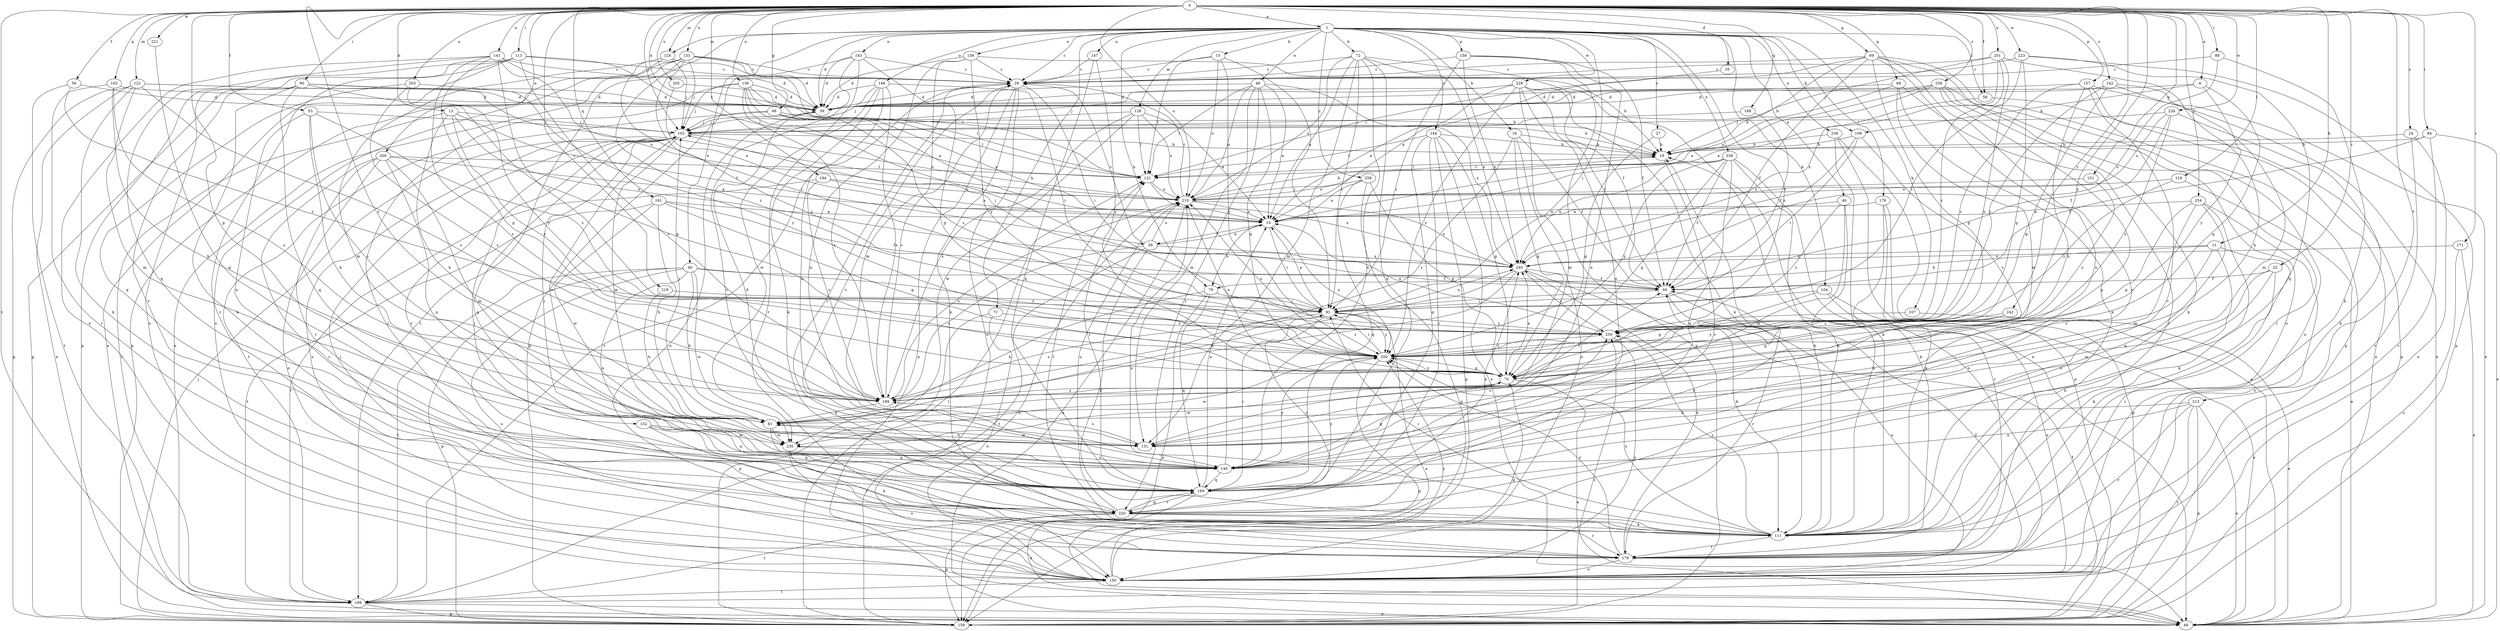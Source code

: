 strict digraph  {
0;
1;
6;
10;
11;
13;
15;
16;
19;
22;
24;
27;
29;
35;
39;
40;
46;
48;
49;
53;
56;
58;
59;
60;
66;
68;
69;
70;
71;
72;
79;
81;
84;
88;
90;
91;
102;
104;
107;
109;
111;
113;
119;
121;
122;
124;
128;
131;
133;
136;
138;
140;
141;
142;
143;
144;
147;
148;
150;
151;
152;
157;
158;
159;
161;
163;
168;
169;
171;
176;
179;
189;
194;
199;
200;
201;
203;
205;
210;
213;
219;
220;
221;
223;
226;
228;
230;
238;
239;
240;
242;
250;
254;
256;
258;
259;
0 -> 1  [label=a];
0 -> 6  [label=a];
0 -> 11  [label=b];
0 -> 13  [label=b];
0 -> 22  [label=c];
0 -> 24  [label=c];
0 -> 35  [label=d];
0 -> 39  [label=d];
0 -> 53  [label=f];
0 -> 56  [label=f];
0 -> 58  [label=f];
0 -> 66  [label=g];
0 -> 68  [label=g];
0 -> 69  [label=g];
0 -> 84  [label=i];
0 -> 88  [label=i];
0 -> 90  [label=i];
0 -> 102  [label=j];
0 -> 113  [label=l];
0 -> 119  [label=l];
0 -> 122  [label=m];
0 -> 124  [label=m];
0 -> 133  [label=n];
0 -> 136  [label=n];
0 -> 141  [label=o];
0 -> 142  [label=o];
0 -> 151  [label=p];
0 -> 152  [label=p];
0 -> 157  [label=p];
0 -> 161  [label=q];
0 -> 163  [label=q];
0 -> 168  [label=q];
0 -> 171  [label=r];
0 -> 189  [label=s];
0 -> 194  [label=t];
0 -> 199  [label=t];
0 -> 200  [label=u];
0 -> 201  [label=u];
0 -> 203  [label=u];
0 -> 205  [label=u];
0 -> 210  [label=u];
0 -> 213  [label=v];
0 -> 219  [label=v];
0 -> 221  [label=w];
0 -> 223  [label=w];
0 -> 226  [label=w];
0 -> 242  [label=y];
0 -> 250  [label=y];
0 -> 254  [label=z];
0 -> 256  [label=z];
1 -> 15  [label=b];
1 -> 16  [label=b];
1 -> 27  [label=c];
1 -> 29  [label=c];
1 -> 39  [label=d];
1 -> 40  [label=e];
1 -> 46  [label=e];
1 -> 48  [label=e];
1 -> 58  [label=f];
1 -> 71  [label=h];
1 -> 72  [label=h];
1 -> 79  [label=h];
1 -> 91  [label=i];
1 -> 104  [label=k];
1 -> 107  [label=k];
1 -> 109  [label=k];
1 -> 124  [label=m];
1 -> 128  [label=m];
1 -> 138  [label=n];
1 -> 143  [label=o];
1 -> 144  [label=o];
1 -> 147  [label=o];
1 -> 148  [label=o];
1 -> 158  [label=p];
1 -> 176  [label=r];
1 -> 199  [label=t];
1 -> 228  [label=w];
1 -> 238  [label=x];
1 -> 239  [label=x];
1 -> 258  [label=z];
1 -> 259  [label=z];
6 -> 39  [label=d];
6 -> 70  [label=g];
6 -> 109  [label=k];
6 -> 250  [label=y];
10 -> 59  [label=f];
10 -> 79  [label=h];
10 -> 91  [label=i];
10 -> 250  [label=y];
11 -> 79  [label=h];
11 -> 111  [label=k];
11 -> 179  [label=r];
11 -> 189  [label=s];
11 -> 240  [label=x];
13 -> 59  [label=f];
13 -> 81  [label=h];
13 -> 102  [label=j];
13 -> 199  [label=t];
13 -> 240  [label=x];
13 -> 250  [label=y];
15 -> 29  [label=c];
15 -> 91  [label=i];
15 -> 121  [label=l];
15 -> 210  [label=u];
15 -> 250  [label=y];
16 -> 19  [label=b];
16 -> 60  [label=f];
16 -> 70  [label=g];
16 -> 150  [label=o];
16 -> 189  [label=s];
19 -> 121  [label=l];
19 -> 220  [label=v];
22 -> 60  [label=f];
22 -> 111  [label=k];
22 -> 131  [label=m];
22 -> 140  [label=n];
24 -> 19  [label=b];
24 -> 150  [label=o];
24 -> 179  [label=r];
27 -> 19  [label=b];
27 -> 70  [label=g];
29 -> 39  [label=d];
29 -> 49  [label=e];
29 -> 91  [label=i];
29 -> 111  [label=k];
29 -> 150  [label=o];
29 -> 199  [label=t];
35 -> 10  [label=a];
39 -> 102  [label=j];
39 -> 150  [label=o];
40 -> 60  [label=f];
40 -> 81  [label=h];
40 -> 140  [label=n];
40 -> 150  [label=o];
40 -> 159  [label=p];
40 -> 199  [label=t];
40 -> 230  [label=w];
40 -> 259  [label=z];
46 -> 10  [label=a];
46 -> 111  [label=k];
46 -> 131  [label=m];
46 -> 259  [label=z];
48 -> 10  [label=a];
48 -> 39  [label=d];
48 -> 70  [label=g];
48 -> 121  [label=l];
48 -> 131  [label=m];
48 -> 210  [label=u];
48 -> 220  [label=v];
48 -> 240  [label=x];
53 -> 81  [label=h];
53 -> 102  [label=j];
53 -> 140  [label=n];
53 -> 189  [label=s];
53 -> 259  [label=z];
56 -> 39  [label=d];
56 -> 199  [label=t];
56 -> 259  [label=z];
58 -> 10  [label=a];
58 -> 49  [label=e];
59 -> 10  [label=a];
59 -> 29  [label=c];
59 -> 111  [label=k];
59 -> 189  [label=s];
59 -> 199  [label=t];
59 -> 210  [label=u];
59 -> 240  [label=x];
60 -> 91  [label=i];
60 -> 150  [label=o];
60 -> 179  [label=r];
66 -> 10  [label=a];
66 -> 19  [label=b];
66 -> 102  [label=j];
66 -> 121  [label=l];
66 -> 199  [label=t];
66 -> 259  [label=z];
68 -> 19  [label=b];
68 -> 39  [label=d];
68 -> 111  [label=k];
68 -> 131  [label=m];
68 -> 179  [label=r];
69 -> 19  [label=b];
69 -> 29  [label=c];
69 -> 60  [label=f];
69 -> 70  [label=g];
69 -> 121  [label=l];
69 -> 140  [label=n];
69 -> 150  [label=o];
69 -> 159  [label=p];
69 -> 220  [label=v];
70 -> 49  [label=e];
70 -> 189  [label=s];
70 -> 210  [label=u];
70 -> 230  [label=w];
70 -> 240  [label=x];
70 -> 250  [label=y];
71 -> 150  [label=o];
71 -> 159  [label=p];
71 -> 259  [label=z];
72 -> 10  [label=a];
72 -> 29  [label=c];
72 -> 60  [label=f];
72 -> 91  [label=i];
72 -> 131  [label=m];
72 -> 140  [label=n];
72 -> 169  [label=q];
72 -> 210  [label=u];
72 -> 240  [label=x];
79 -> 81  [label=h];
79 -> 91  [label=i];
79 -> 159  [label=p];
79 -> 169  [label=q];
81 -> 102  [label=j];
81 -> 131  [label=m];
81 -> 169  [label=q];
81 -> 230  [label=w];
84 -> 19  [label=b];
84 -> 49  [label=e];
84 -> 60  [label=f];
84 -> 179  [label=r];
88 -> 29  [label=c];
88 -> 111  [label=k];
88 -> 240  [label=x];
90 -> 39  [label=d];
90 -> 70  [label=g];
90 -> 111  [label=k];
90 -> 159  [label=p];
90 -> 169  [label=q];
90 -> 220  [label=v];
90 -> 250  [label=y];
91 -> 10  [label=a];
91 -> 49  [label=e];
91 -> 189  [label=s];
91 -> 220  [label=v];
91 -> 240  [label=x];
91 -> 250  [label=y];
91 -> 259  [label=z];
102 -> 19  [label=b];
102 -> 131  [label=m];
102 -> 150  [label=o];
102 -> 169  [label=q];
102 -> 210  [label=u];
102 -> 220  [label=v];
102 -> 230  [label=w];
104 -> 49  [label=e];
104 -> 70  [label=g];
104 -> 91  [label=i];
104 -> 150  [label=o];
107 -> 49  [label=e];
107 -> 259  [label=z];
109 -> 19  [label=b];
109 -> 91  [label=i];
109 -> 189  [label=s];
109 -> 240  [label=x];
111 -> 19  [label=b];
111 -> 91  [label=i];
111 -> 121  [label=l];
111 -> 179  [label=r];
111 -> 210  [label=u];
111 -> 250  [label=y];
111 -> 259  [label=z];
113 -> 29  [label=c];
113 -> 49  [label=e];
113 -> 121  [label=l];
113 -> 150  [label=o];
113 -> 159  [label=p];
113 -> 179  [label=r];
113 -> 189  [label=s];
119 -> 49  [label=e];
119 -> 210  [label=u];
119 -> 259  [label=z];
121 -> 210  [label=u];
121 -> 240  [label=x];
122 -> 39  [label=d];
122 -> 49  [label=e];
122 -> 111  [label=k];
122 -> 131  [label=m];
122 -> 159  [label=p];
122 -> 189  [label=s];
122 -> 210  [label=u];
124 -> 29  [label=c];
124 -> 91  [label=i];
124 -> 102  [label=j];
124 -> 131  [label=m];
128 -> 10  [label=a];
128 -> 102  [label=j];
128 -> 121  [label=l];
128 -> 189  [label=s];
128 -> 210  [label=u];
128 -> 230  [label=w];
131 -> 81  [label=h];
131 -> 189  [label=s];
131 -> 259  [label=z];
133 -> 29  [label=c];
133 -> 39  [label=d];
133 -> 49  [label=e];
133 -> 102  [label=j];
133 -> 121  [label=l];
133 -> 150  [label=o];
133 -> 159  [label=p];
133 -> 250  [label=y];
133 -> 259  [label=z];
136 -> 10  [label=a];
136 -> 19  [label=b];
136 -> 39  [label=d];
136 -> 60  [label=f];
136 -> 102  [label=j];
136 -> 121  [label=l];
136 -> 179  [label=r];
136 -> 189  [label=s];
138 -> 19  [label=b];
138 -> 29  [label=c];
138 -> 39  [label=d];
138 -> 131  [label=m];
138 -> 140  [label=n];
138 -> 250  [label=y];
140 -> 39  [label=d];
140 -> 70  [label=g];
140 -> 91  [label=i];
140 -> 102  [label=j];
140 -> 169  [label=q];
140 -> 250  [label=y];
141 -> 29  [label=c];
141 -> 39  [label=d];
141 -> 70  [label=g];
141 -> 91  [label=i];
141 -> 150  [label=o];
141 -> 169  [label=q];
141 -> 189  [label=s];
141 -> 210  [label=u];
142 -> 39  [label=d];
142 -> 49  [label=e];
142 -> 70  [label=g];
142 -> 131  [label=m];
142 -> 259  [label=z];
143 -> 29  [label=c];
143 -> 39  [label=d];
143 -> 70  [label=g];
143 -> 159  [label=p];
143 -> 179  [label=r];
143 -> 220  [label=v];
144 -> 19  [label=b];
144 -> 49  [label=e];
144 -> 70  [label=g];
144 -> 121  [label=l];
144 -> 159  [label=p];
144 -> 169  [label=q];
144 -> 220  [label=v];
147 -> 29  [label=c];
147 -> 169  [label=q];
147 -> 250  [label=y];
148 -> 39  [label=d];
148 -> 91  [label=i];
148 -> 102  [label=j];
148 -> 111  [label=k];
148 -> 140  [label=n];
148 -> 189  [label=s];
148 -> 230  [label=w];
150 -> 60  [label=f];
150 -> 70  [label=g];
150 -> 102  [label=j];
150 -> 199  [label=t];
150 -> 250  [label=y];
151 -> 210  [label=u];
151 -> 250  [label=y];
152 -> 140  [label=n];
152 -> 169  [label=q];
152 -> 179  [label=r];
152 -> 230  [label=w];
157 -> 39  [label=d];
157 -> 49  [label=e];
157 -> 81  [label=h];
157 -> 159  [label=p];
157 -> 220  [label=v];
157 -> 259  [label=z];
158 -> 29  [label=c];
158 -> 60  [label=f];
158 -> 91  [label=i];
158 -> 140  [label=n];
158 -> 159  [label=p];
158 -> 240  [label=x];
159 -> 60  [label=f];
159 -> 102  [label=j];
159 -> 121  [label=l];
159 -> 210  [label=u];
159 -> 259  [label=z];
161 -> 10  [label=a];
161 -> 60  [label=f];
161 -> 70  [label=g];
161 -> 81  [label=h];
161 -> 199  [label=t];
161 -> 230  [label=w];
163 -> 39  [label=d];
163 -> 81  [label=h];
163 -> 179  [label=r];
163 -> 189  [label=s];
168 -> 60  [label=f];
168 -> 102  [label=j];
169 -> 10  [label=a];
169 -> 29  [label=c];
169 -> 49  [label=e];
169 -> 91  [label=i];
169 -> 121  [label=l];
169 -> 220  [label=v];
169 -> 240  [label=x];
169 -> 250  [label=y];
171 -> 49  [label=e];
171 -> 150  [label=o];
171 -> 240  [label=x];
176 -> 10  [label=a];
176 -> 111  [label=k];
176 -> 159  [label=p];
176 -> 179  [label=r];
179 -> 19  [label=b];
179 -> 150  [label=o];
179 -> 240  [label=x];
179 -> 250  [label=y];
189 -> 29  [label=c];
189 -> 60  [label=f];
189 -> 81  [label=h];
189 -> 210  [label=u];
194 -> 10  [label=a];
194 -> 189  [label=s];
194 -> 199  [label=t];
194 -> 210  [label=u];
199 -> 49  [label=e];
199 -> 159  [label=p];
200 -> 10  [label=a];
200 -> 121  [label=l];
200 -> 131  [label=m];
200 -> 140  [label=n];
200 -> 150  [label=o];
200 -> 179  [label=r];
200 -> 220  [label=v];
201 -> 29  [label=c];
201 -> 81  [label=h];
201 -> 102  [label=j];
201 -> 240  [label=x];
201 -> 250  [label=y];
201 -> 259  [label=z];
203 -> 39  [label=d];
203 -> 169  [label=q];
203 -> 189  [label=s];
203 -> 250  [label=y];
205 -> 10  [label=a];
205 -> 39  [label=d];
210 -> 10  [label=a];
210 -> 19  [label=b];
210 -> 29  [label=c];
210 -> 49  [label=e];
210 -> 240  [label=x];
213 -> 49  [label=e];
213 -> 81  [label=h];
213 -> 140  [label=n];
213 -> 159  [label=p];
213 -> 179  [label=r];
213 -> 199  [label=t];
219 -> 81  [label=h];
219 -> 91  [label=i];
220 -> 29  [label=c];
220 -> 102  [label=j];
220 -> 111  [label=k];
220 -> 159  [label=p];
220 -> 169  [label=q];
220 -> 179  [label=r];
220 -> 199  [label=t];
220 -> 210  [label=u];
221 -> 169  [label=q];
223 -> 29  [label=c];
223 -> 70  [label=g];
223 -> 91  [label=i];
223 -> 159  [label=p];
223 -> 169  [label=q];
226 -> 60  [label=f];
226 -> 102  [label=j];
226 -> 111  [label=k];
226 -> 210  [label=u];
226 -> 250  [label=y];
228 -> 10  [label=a];
228 -> 39  [label=d];
228 -> 49  [label=e];
228 -> 60  [label=f];
228 -> 102  [label=j];
228 -> 111  [label=k];
228 -> 131  [label=m];
228 -> 140  [label=n];
228 -> 250  [label=y];
230 -> 111  [label=k];
230 -> 140  [label=n];
230 -> 150  [label=o];
238 -> 19  [label=b];
238 -> 49  [label=e];
238 -> 111  [label=k];
238 -> 159  [label=p];
239 -> 60  [label=f];
239 -> 70  [label=g];
239 -> 111  [label=k];
239 -> 121  [label=l];
239 -> 150  [label=o];
239 -> 169  [label=q];
239 -> 240  [label=x];
239 -> 250  [label=y];
240 -> 60  [label=f];
240 -> 81  [label=h];
240 -> 102  [label=j];
240 -> 111  [label=k];
240 -> 189  [label=s];
240 -> 259  [label=z];
242 -> 70  [label=g];
242 -> 140  [label=n];
242 -> 250  [label=y];
242 -> 259  [label=z];
250 -> 70  [label=g];
250 -> 91  [label=i];
250 -> 159  [label=p];
250 -> 210  [label=u];
250 -> 230  [label=w];
254 -> 10  [label=a];
254 -> 70  [label=g];
254 -> 111  [label=k];
254 -> 131  [label=m];
254 -> 150  [label=o];
254 -> 169  [label=q];
256 -> 10  [label=a];
256 -> 39  [label=d];
256 -> 111  [label=k];
256 -> 150  [label=o];
256 -> 169  [label=q];
256 -> 179  [label=r];
256 -> 210  [label=u];
258 -> 10  [label=a];
258 -> 70  [label=g];
258 -> 159  [label=p];
258 -> 169  [label=q];
258 -> 210  [label=u];
259 -> 10  [label=a];
259 -> 150  [label=o];
259 -> 250  [label=y];
}
